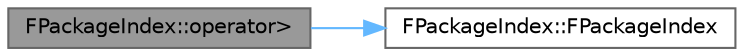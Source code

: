 digraph "FPackageIndex::operator&gt;"
{
 // INTERACTIVE_SVG=YES
 // LATEX_PDF_SIZE
  bgcolor="transparent";
  edge [fontname=Helvetica,fontsize=10,labelfontname=Helvetica,labelfontsize=10];
  node [fontname=Helvetica,fontsize=10,shape=box,height=0.2,width=0.4];
  rankdir="LR";
  Node1 [id="Node000001",label="FPackageIndex::operator\>",height=0.2,width=0.4,color="gray40", fillcolor="grey60", style="filled", fontcolor="black",tooltip=" "];
  Node1 -> Node2 [id="edge1_Node000001_Node000002",color="steelblue1",style="solid",tooltip=" "];
  Node2 [id="Node000002",label="FPackageIndex::FPackageIndex",height=0.2,width=0.4,color="grey40", fillcolor="white", style="filled",URL="$d1/d10/classFPackageIndex.html#a7f2ef722ebc6ea9aa23104cd8abcd3f8",tooltip="Internal constructor, sets the index directly."];
}
